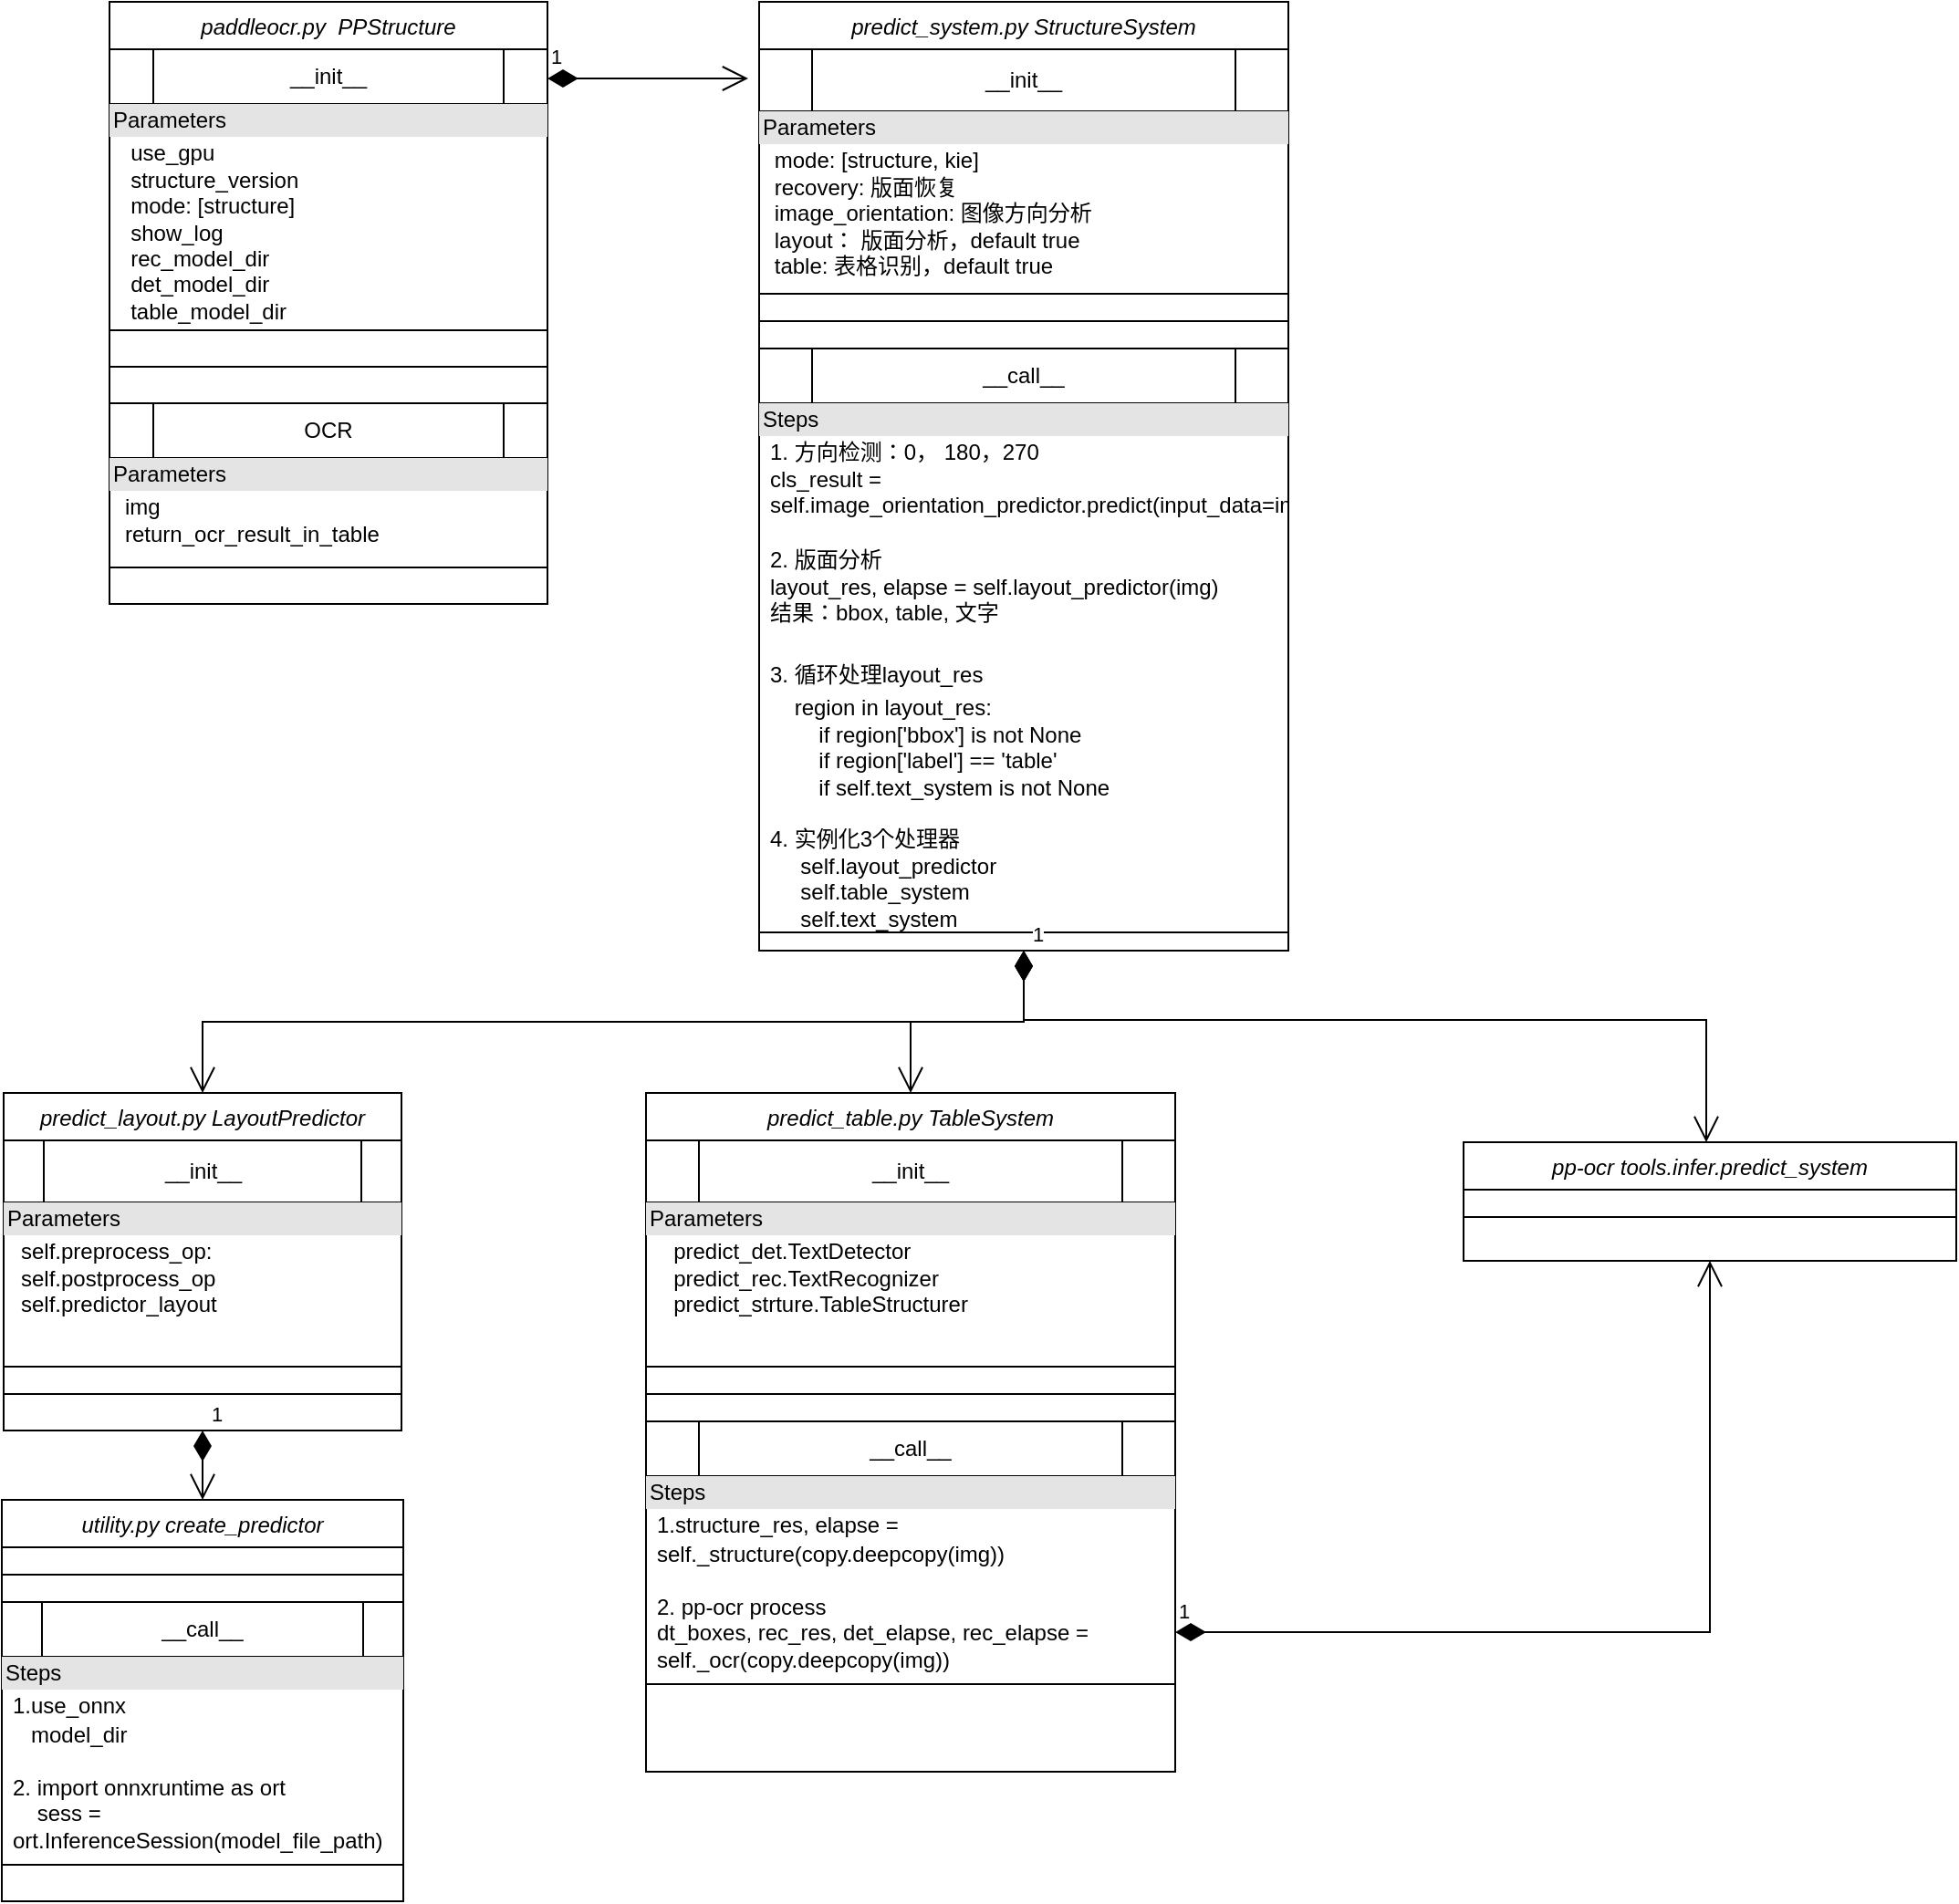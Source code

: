 <mxfile version="24.3.1" type="github">
  <diagram id="C5RBs43oDa-KdzZeNtuy" name="Page-1">
    <mxGraphModel dx="1843" dy="883" grid="1" gridSize="10" guides="1" tooltips="1" connect="1" arrows="1" fold="1" page="1" pageScale="1" pageWidth="1169" pageHeight="827" math="0" shadow="0">
      <root>
        <mxCell id="WIyWlLk6GJQsqaUBKTNV-0" />
        <mxCell id="WIyWlLk6GJQsqaUBKTNV-1" parent="WIyWlLk6GJQsqaUBKTNV-0" />
        <mxCell id="zkfFHV4jXpPFQw0GAbJ--0" value="paddleocr.py  PPStructure" style="swimlane;fontStyle=2;align=center;verticalAlign=top;childLayout=stackLayout;horizontal=1;startSize=26;horizontalStack=0;resizeParent=1;resizeLast=0;collapsible=1;marginBottom=0;rounded=0;shadow=0;strokeWidth=1;" parent="WIyWlLk6GJQsqaUBKTNV-1" vertex="1">
          <mxGeometry x="80" y="40" width="240" height="330" as="geometry">
            <mxRectangle x="230" y="140" width="160" height="26" as="alternateBounds" />
          </mxGeometry>
        </mxCell>
        <mxCell id="fFpk34Q_P3umQofqK6B3-12" value="&lt;span style=&quot;text-wrap: nowrap;&quot;&gt;__init__&lt;/span&gt;" style="shape=process;whiteSpace=wrap;html=1;backgroundOutline=1;" parent="zkfFHV4jXpPFQw0GAbJ--0" vertex="1">
          <mxGeometry y="26" width="240" height="30" as="geometry" />
        </mxCell>
        <mxCell id="fFpk34Q_P3umQofqK6B3-44" value="&lt;div style=&quot;box-sizing:border-box;width:100%;background:#e4e4e4;padding:2px;&quot;&gt;Parameters&lt;/div&gt;&lt;table style=&quot;width:100%;font-size:1em;&quot; cellpadding=&quot;2&quot; cellspacing=&quot;0&quot;&gt;&lt;tbody&gt;&lt;tr&gt;&lt;td&gt;&lt;br&gt;&lt;/td&gt;&lt;td&gt;&lt;span style=&quot;text-wrap: nowrap;&quot;&gt;use_gpu&lt;br&gt;&lt;/span&gt;structure_version&lt;br&gt;mode: [structure]&lt;br&gt;show_log&lt;br&gt;rec_model_dir&lt;br&gt;det_model_dir&lt;br&gt;table_model_dir&lt;br&gt;layout_model_dir&lt;br&gt;&lt;br&gt;&lt;/td&gt;&lt;/tr&gt;&lt;tr&gt;&lt;td&gt;&lt;br&gt;&lt;/td&gt;&lt;td&gt;&lt;br&gt;&lt;/td&gt;&lt;/tr&gt;&lt;tr&gt;&lt;td&gt;&lt;/td&gt;&lt;td&gt;&lt;br&gt;&lt;/td&gt;&lt;/tr&gt;&lt;/tbody&gt;&lt;/table&gt;" style="verticalAlign=top;align=left;overflow=fill;html=1;whiteSpace=wrap;" parent="zkfFHV4jXpPFQw0GAbJ--0" vertex="1">
          <mxGeometry y="56" width="240" height="124" as="geometry" />
        </mxCell>
        <mxCell id="zkfFHV4jXpPFQw0GAbJ--4" value="" style="line;html=1;strokeWidth=1;align=left;verticalAlign=middle;spacingTop=-1;spacingLeft=3;spacingRight=3;rotatable=0;labelPosition=right;points=[];portConstraint=eastwest;" parent="zkfFHV4jXpPFQw0GAbJ--0" vertex="1">
          <mxGeometry y="180" width="240" height="40" as="geometry" />
        </mxCell>
        <mxCell id="fFpk34Q_P3umQofqK6B3-15" value="OCR" style="shape=process;whiteSpace=wrap;html=1;backgroundOutline=1;" parent="zkfFHV4jXpPFQw0GAbJ--0" vertex="1">
          <mxGeometry y="220" width="240" height="30" as="geometry" />
        </mxCell>
        <mxCell id="fFpk34Q_P3umQofqK6B3-43" value="&lt;div style=&quot;box-sizing:border-box;width:100%;background:#e4e4e4;padding:2px;&quot;&gt;Parameters&lt;/div&gt;&lt;table style=&quot;width:100%;font-size:1em;&quot; cellpadding=&quot;2&quot; cellspacing=&quot;0&quot;&gt;&lt;tbody&gt;&lt;tr&gt;&lt;td&gt;&lt;br&gt;&lt;/td&gt;&lt;td&gt;&lt;span style=&quot;text-wrap: nowrap;&quot;&gt;img&lt;br&gt;&lt;/span&gt;return_ocr_result_in_table&lt;br&gt;&lt;br&gt;&lt;/td&gt;&lt;/tr&gt;&lt;tr&gt;&lt;td&gt;&lt;br&gt;&lt;/td&gt;&lt;td&gt;&lt;br&gt;&lt;/td&gt;&lt;/tr&gt;&lt;tr&gt;&lt;td&gt;&lt;/td&gt;&lt;td&gt;&lt;br&gt;&lt;/td&gt;&lt;/tr&gt;&lt;/tbody&gt;&lt;/table&gt;" style="verticalAlign=top;align=left;overflow=fill;html=1;whiteSpace=wrap;" parent="zkfFHV4jXpPFQw0GAbJ--0" vertex="1">
          <mxGeometry y="250" width="240" height="60" as="geometry" />
        </mxCell>
        <mxCell id="fFpk34Q_P3umQofqK6B3-34" value="predict_system.py StructureSystem" style="swimlane;fontStyle=2;align=center;verticalAlign=top;childLayout=stackLayout;horizontal=1;startSize=26;horizontalStack=0;resizeParent=1;resizeLast=0;collapsible=1;marginBottom=0;rounded=0;shadow=0;strokeWidth=1;" parent="WIyWlLk6GJQsqaUBKTNV-1" vertex="1">
          <mxGeometry x="436" y="40" width="290" height="520" as="geometry">
            <mxRectangle x="230" y="140" width="160" height="26" as="alternateBounds" />
          </mxGeometry>
        </mxCell>
        <mxCell id="fFpk34Q_P3umQofqK6B3-35" value="&lt;span style=&quot;text-wrap: nowrap;&quot;&gt;__init__&lt;/span&gt;" style="shape=process;whiteSpace=wrap;html=1;backgroundOutline=1;" parent="fFpk34Q_P3umQofqK6B3-34" vertex="1">
          <mxGeometry y="26" width="290" height="34" as="geometry" />
        </mxCell>
        <mxCell id="fFpk34Q_P3umQofqK6B3-40" value="&lt;div style=&quot;box-sizing:border-box;width:100%;background:#e4e4e4;padding:2px;&quot;&gt;Parameters&lt;/div&gt;&lt;table style=&quot;width:100%;font-size:1em;&quot; cellpadding=&quot;2&quot; cellspacing=&quot;0&quot;&gt;&lt;tbody&gt;&lt;tr&gt;&lt;td&gt;&lt;br&gt;&lt;/td&gt;&lt;td&gt;mode: [structure, kie]&lt;br&gt;recovery: 版面恢复&lt;br&gt;image_orientation: 图像方向分析&lt;br&gt;layout： 版面分析，default true&lt;br&gt;table: 表格识别，default true&lt;br&gt;&lt;/td&gt;&lt;/tr&gt;&lt;tr&gt;&lt;td&gt;&lt;br&gt;&lt;/td&gt;&lt;td&gt;&lt;br&gt;&lt;/td&gt;&lt;/tr&gt;&lt;tr&gt;&lt;td&gt;&lt;/td&gt;&lt;td&gt;&lt;br&gt;&lt;/td&gt;&lt;/tr&gt;&lt;/tbody&gt;&lt;/table&gt;" style="verticalAlign=top;align=left;overflow=fill;html=1;whiteSpace=wrap;" parent="fFpk34Q_P3umQofqK6B3-34" vertex="1">
          <mxGeometry y="60" width="290" height="100" as="geometry" />
        </mxCell>
        <mxCell id="fFpk34Q_P3umQofqK6B3-37" value="" style="line;html=1;strokeWidth=1;align=left;verticalAlign=middle;spacingTop=-1;spacingLeft=3;spacingRight=3;rotatable=0;labelPosition=right;points=[];portConstraint=eastwest;" parent="fFpk34Q_P3umQofqK6B3-34" vertex="1">
          <mxGeometry y="160" width="290" height="30" as="geometry" />
        </mxCell>
        <mxCell id="fFpk34Q_P3umQofqK6B3-38" value="__call__" style="shape=process;whiteSpace=wrap;html=1;backgroundOutline=1;" parent="fFpk34Q_P3umQofqK6B3-34" vertex="1">
          <mxGeometry y="190" width="290" height="30" as="geometry" />
        </mxCell>
        <mxCell id="fFpk34Q_P3umQofqK6B3-46" value="&lt;div style=&quot;box-sizing:border-box;width:100%;background:#e4e4e4;padding:2px;&quot;&gt;Steps&lt;/div&gt;&lt;table style=&quot;width:100%;font-size:1em;&quot; cellpadding=&quot;2&quot; cellspacing=&quot;0&quot;&gt;&lt;tbody&gt;&lt;tr&gt;&lt;td&gt;&lt;br&gt;&lt;/td&gt;&lt;td&gt;1. 方向检测：0， 180，270&lt;br&gt;cls_result = self.image_orientation_predictor.predict(input_data=img)&lt;br&gt;&lt;span style=&quot;font-family: &amp;quot;JetBrains Mono&amp;quot;, monospace; font-size: 9.8pt; background-color: rgb(30, 31, 34); color: rgb(188, 190, 196);&quot;&gt;&lt;br&gt;&lt;/span&gt;2. 版面分析&lt;br&gt;layout_res, elapse = self.layout_predictor(img)&lt;br&gt;结果：bbox, table, 文字&lt;br&gt;&lt;font face=&quot;JetBrains Mono, monospace&quot; color=&quot;#bcbec4&quot;&gt;&lt;span style=&quot;font-size: 13.067px; background-color: rgb(30, 31, 34);&quot;&gt;&lt;br&gt;&lt;/span&gt;&lt;/font&gt;&lt;/td&gt;&lt;/tr&gt;&lt;tr&gt;&lt;td&gt;&lt;br&gt;&lt;/td&gt;&lt;td&gt;3. 循环处理layout_res&lt;br&gt;&lt;/td&gt;&lt;/tr&gt;&lt;tr&gt;&lt;td&gt;&lt;/td&gt;&lt;td&gt;&amp;nbsp; &amp;nbsp;&amp;nbsp;region in layout_res:&lt;br&gt;&amp;nbsp; &amp;nbsp; &amp;nbsp; &amp;nbsp;&amp;nbsp;if region[&#39;bbox&#39;] is not None&lt;br&gt;&amp;nbsp; &amp;nbsp; &amp;nbsp; &amp;nbsp; if region[&#39;label&#39;] == &#39;table&#39;&lt;br&gt;&lt;span style=&quot;white-space: pre;&quot;&gt;&#x9;&lt;/span&gt;if self.text_system is not None&lt;br&gt;&lt;br&gt;4. 实例化3个处理器&lt;br&gt;&amp;nbsp; &amp;nbsp; &amp;nbsp;self.layout_predictor&lt;br&gt;&amp;nbsp; &amp;nbsp; &amp;nbsp;self.table_system&lt;br&gt;&amp;nbsp; &amp;nbsp; &amp;nbsp;self.text_system&lt;/td&gt;&lt;/tr&gt;&lt;/tbody&gt;&lt;/table&gt;" style="verticalAlign=top;align=left;overflow=fill;html=1;whiteSpace=wrap;" parent="fFpk34Q_P3umQofqK6B3-34" vertex="1">
          <mxGeometry y="220" width="290" height="290" as="geometry" />
        </mxCell>
        <mxCell id="fFpk34Q_P3umQofqK6B3-39" value="1" style="endArrow=open;html=1;endSize=12;startArrow=diamondThin;startSize=14;startFill=1;edgeStyle=orthogonalEdgeStyle;align=left;verticalAlign=bottom;rounded=0;" parent="WIyWlLk6GJQsqaUBKTNV-1" edge="1">
          <mxGeometry x="-1" y="3" relative="1" as="geometry">
            <mxPoint x="320" y="82" as="sourcePoint" />
            <mxPoint x="430" y="82" as="targetPoint" />
          </mxGeometry>
        </mxCell>
        <mxCell id="fFpk34Q_P3umQofqK6B3-47" value="predict_layout.py LayoutPredictor" style="swimlane;fontStyle=2;align=center;verticalAlign=top;childLayout=stackLayout;horizontal=1;startSize=26;horizontalStack=0;resizeParent=1;resizeLast=0;collapsible=1;marginBottom=0;rounded=0;shadow=0;strokeWidth=1;" parent="WIyWlLk6GJQsqaUBKTNV-1" vertex="1">
          <mxGeometry x="22" y="638" width="218" height="185" as="geometry">
            <mxRectangle x="230" y="140" width="160" height="26" as="alternateBounds" />
          </mxGeometry>
        </mxCell>
        <mxCell id="fFpk34Q_P3umQofqK6B3-48" value="&lt;span style=&quot;text-wrap: nowrap;&quot;&gt;__init__&lt;/span&gt;" style="shape=process;whiteSpace=wrap;html=1;backgroundOutline=1;" parent="fFpk34Q_P3umQofqK6B3-47" vertex="1">
          <mxGeometry y="26" width="218" height="34" as="geometry" />
        </mxCell>
        <mxCell id="fFpk34Q_P3umQofqK6B3-49" value="&lt;div style=&quot;box-sizing:border-box;width:100%;background:#e4e4e4;padding:2px;&quot;&gt;Parameters&lt;/div&gt;&lt;table style=&quot;width:100%;font-size:1em;&quot; cellpadding=&quot;2&quot; cellspacing=&quot;0&quot;&gt;&lt;tbody&gt;&lt;tr&gt;&lt;td&gt;&lt;br&gt;&lt;/td&gt;&lt;td&gt;self.preprocess_op:&amp;nbsp;&lt;br&gt;self.postprocess_op&lt;br&gt;self.predictor_layout&lt;br&gt;&lt;/td&gt;&lt;/tr&gt;&lt;tr&gt;&lt;td&gt;&lt;br&gt;&lt;/td&gt;&lt;td&gt;&lt;br&gt;&lt;/td&gt;&lt;/tr&gt;&lt;tr&gt;&lt;td&gt;&lt;/td&gt;&lt;td&gt;&lt;br&gt;&lt;/td&gt;&lt;/tr&gt;&lt;/tbody&gt;&lt;/table&gt;" style="verticalAlign=top;align=left;overflow=fill;html=1;whiteSpace=wrap;" parent="fFpk34Q_P3umQofqK6B3-47" vertex="1">
          <mxGeometry y="60" width="218" height="90" as="geometry" />
        </mxCell>
        <mxCell id="fFpk34Q_P3umQofqK6B3-50" value="" style="line;html=1;strokeWidth=1;align=left;verticalAlign=middle;spacingTop=-1;spacingLeft=3;spacingRight=3;rotatable=0;labelPosition=right;points=[];portConstraint=eastwest;" parent="fFpk34Q_P3umQofqK6B3-47" vertex="1">
          <mxGeometry y="150" width="218" height="30" as="geometry" />
        </mxCell>
        <mxCell id="fFpk34Q_P3umQofqK6B3-54" value="pp-ocr tools.infer.predict_system" style="swimlane;fontStyle=2;align=center;verticalAlign=top;childLayout=stackLayout;horizontal=1;startSize=26;horizontalStack=0;resizeParent=1;resizeLast=0;collapsible=1;marginBottom=0;rounded=0;shadow=0;strokeWidth=1;" parent="WIyWlLk6GJQsqaUBKTNV-1" vertex="1">
          <mxGeometry x="822" y="665" width="270" height="65" as="geometry">
            <mxRectangle x="230" y="140" width="160" height="26" as="alternateBounds" />
          </mxGeometry>
        </mxCell>
        <mxCell id="fFpk34Q_P3umQofqK6B3-57" value="" style="line;html=1;strokeWidth=1;align=left;verticalAlign=middle;spacingTop=-1;spacingLeft=3;spacingRight=3;rotatable=0;labelPosition=right;points=[];portConstraint=eastwest;" parent="fFpk34Q_P3umQofqK6B3-54" vertex="1">
          <mxGeometry y="26" width="270" height="30" as="geometry" />
        </mxCell>
        <mxCell id="fFpk34Q_P3umQofqK6B3-63" value="predict_table.py TableSystem" style="swimlane;fontStyle=2;align=center;verticalAlign=top;childLayout=stackLayout;horizontal=1;startSize=26;horizontalStack=0;resizeParent=1;resizeLast=0;collapsible=1;marginBottom=0;rounded=0;shadow=0;strokeWidth=1;" parent="WIyWlLk6GJQsqaUBKTNV-1" vertex="1">
          <mxGeometry x="374" y="638" width="290" height="372" as="geometry">
            <mxRectangle x="230" y="140" width="160" height="26" as="alternateBounds" />
          </mxGeometry>
        </mxCell>
        <mxCell id="v6Uf8Jm5niP9Cs89eGYP-10" value="&lt;span style=&quot;text-wrap: nowrap;&quot;&gt;__init__&lt;/span&gt;" style="shape=process;whiteSpace=wrap;html=1;backgroundOutline=1;" vertex="1" parent="fFpk34Q_P3umQofqK6B3-63">
          <mxGeometry y="26" width="290" height="34" as="geometry" />
        </mxCell>
        <mxCell id="v6Uf8Jm5niP9Cs89eGYP-11" value="&lt;div style=&quot;box-sizing:border-box;width:100%;background:#e4e4e4;padding:2px;&quot;&gt;Parameters&lt;/div&gt;&lt;table style=&quot;width:100%;font-size:1em;&quot; cellpadding=&quot;2&quot; cellspacing=&quot;0&quot;&gt;&lt;tbody&gt;&lt;tr&gt;&lt;td&gt;&lt;br&gt;&lt;/td&gt;&lt;td&gt;&lt;/td&gt;&lt;td&gt;predict_det.TextDetector&lt;br&gt;predict_rec.TextRecognizer&lt;br&gt;predict_strture.TableStructurer&lt;br&gt;&lt;/td&gt;&lt;td&gt;&lt;br&gt;&lt;/td&gt;&lt;/tr&gt;&lt;/tbody&gt;&lt;/table&gt;" style="verticalAlign=top;align=left;overflow=fill;html=1;whiteSpace=wrap;" vertex="1" parent="fFpk34Q_P3umQofqK6B3-63">
          <mxGeometry y="60" width="290" height="90" as="geometry" />
        </mxCell>
        <mxCell id="fFpk34Q_P3umQofqK6B3-66" value="" style="line;html=1;strokeWidth=1;align=left;verticalAlign=middle;spacingTop=-1;spacingLeft=3;spacingRight=3;rotatable=0;labelPosition=right;points=[];portConstraint=eastwest;" parent="fFpk34Q_P3umQofqK6B3-63" vertex="1">
          <mxGeometry y="150" width="290" height="30" as="geometry" />
        </mxCell>
        <mxCell id="fFpk34Q_P3umQofqK6B3-67" value="__call__" style="shape=process;whiteSpace=wrap;html=1;backgroundOutline=1;" parent="fFpk34Q_P3umQofqK6B3-63" vertex="1">
          <mxGeometry y="180" width="290" height="30" as="geometry" />
        </mxCell>
        <mxCell id="fFpk34Q_P3umQofqK6B3-68" value="&lt;div style=&quot;box-sizing:border-box;width:100%;background:#e4e4e4;padding:2px;&quot;&gt;Steps&lt;/div&gt;&lt;table style=&quot;width:100%;font-size:1em;&quot; cellpadding=&quot;2&quot; cellspacing=&quot;0&quot;&gt;&lt;tbody&gt;&lt;tr&gt;&lt;td&gt;&lt;br&gt;&lt;/td&gt;&lt;td&gt;1.structure_res, elapse = self._structure(copy.deepcopy(img))&lt;span style=&quot;font-family: &amp;quot;JetBrains Mono&amp;quot;, monospace; font-size: 9.8pt; background-color: rgb(30, 31, 34); color: rgb(188, 190, 196);&quot;&gt;&lt;br&gt;&lt;/span&gt;&lt;br&gt;2. pp-ocr process&lt;br&gt;dt_boxes, rec_res, det_elapse, rec_elapse = self._ocr(copy.deepcopy(img))&lt;br&gt;&lt;/td&gt;&lt;/tr&gt;&lt;/tbody&gt;&lt;/table&gt;" style="verticalAlign=top;align=left;overflow=fill;html=1;whiteSpace=wrap;" parent="fFpk34Q_P3umQofqK6B3-63" vertex="1">
          <mxGeometry y="210" width="290" height="114" as="geometry" />
        </mxCell>
        <mxCell id="v6Uf8Jm5niP9Cs89eGYP-0" value="utility.py create_predictor" style="swimlane;fontStyle=2;align=center;verticalAlign=top;childLayout=stackLayout;horizontal=1;startSize=26;horizontalStack=0;resizeParent=1;resizeLast=0;collapsible=1;marginBottom=0;rounded=0;shadow=0;strokeWidth=1;" vertex="1" parent="WIyWlLk6GJQsqaUBKTNV-1">
          <mxGeometry x="21" y="861" width="220" height="220" as="geometry">
            <mxRectangle x="230" y="140" width="160" height="26" as="alternateBounds" />
          </mxGeometry>
        </mxCell>
        <mxCell id="v6Uf8Jm5niP9Cs89eGYP-1" value="" style="line;html=1;strokeWidth=1;align=left;verticalAlign=middle;spacingTop=-1;spacingLeft=3;spacingRight=3;rotatable=0;labelPosition=right;points=[];portConstraint=eastwest;" vertex="1" parent="v6Uf8Jm5niP9Cs89eGYP-0">
          <mxGeometry y="26" width="220" height="30" as="geometry" />
        </mxCell>
        <mxCell id="v6Uf8Jm5niP9Cs89eGYP-2" value="__call__" style="shape=process;whiteSpace=wrap;html=1;backgroundOutline=1;" vertex="1" parent="v6Uf8Jm5niP9Cs89eGYP-0">
          <mxGeometry y="56" width="220" height="30" as="geometry" />
        </mxCell>
        <mxCell id="v6Uf8Jm5niP9Cs89eGYP-3" value="&lt;div style=&quot;box-sizing:border-box;width:100%;background:#e4e4e4;padding:2px;&quot;&gt;Steps&lt;/div&gt;&lt;table style=&quot;width:100%;font-size:1em;&quot; cellpadding=&quot;2&quot; cellspacing=&quot;0&quot;&gt;&lt;tbody&gt;&lt;tr&gt;&lt;td&gt;&lt;br&gt;&lt;/td&gt;&lt;td&gt;1.use_onnx&lt;br&gt;&amp;nbsp; &amp;nbsp;model_dir&lt;span style=&quot;font-family: &amp;quot;JetBrains Mono&amp;quot;, monospace; font-size: 9.8pt; background-color: rgb(30, 31, 34); color: rgb(188, 190, 196);&quot;&gt;&lt;br&gt;&lt;/span&gt;&lt;br&gt;2. import onnxruntime as ort&lt;br&gt;&amp;nbsp; &amp;nbsp;&amp;nbsp;sess = ort.InferenceSession(model_file_path)&lt;/td&gt;&lt;/tr&gt;&lt;/tbody&gt;&lt;/table&gt;" style="verticalAlign=top;align=left;overflow=fill;html=1;whiteSpace=wrap;" vertex="1" parent="v6Uf8Jm5niP9Cs89eGYP-0">
          <mxGeometry y="86" width="220" height="114" as="geometry" />
        </mxCell>
        <mxCell id="v6Uf8Jm5niP9Cs89eGYP-8" value="1" style="endArrow=open;html=1;endSize=12;startArrow=diamondThin;startSize=14;startFill=1;edgeStyle=orthogonalEdgeStyle;align=left;verticalAlign=bottom;rounded=0;exitX=0.5;exitY=1;exitDx=0;exitDy=0;entryX=0.5;entryY=0;entryDx=0;entryDy=0;" edge="1" parent="WIyWlLk6GJQsqaUBKTNV-1" source="fFpk34Q_P3umQofqK6B3-47" target="v6Uf8Jm5niP9Cs89eGYP-0">
          <mxGeometry x="-1" y="3" relative="1" as="geometry">
            <mxPoint x="316" y="887" as="sourcePoint" />
            <mxPoint x="290" y="1015" as="targetPoint" />
          </mxGeometry>
        </mxCell>
        <mxCell id="v6Uf8Jm5niP9Cs89eGYP-9" value="1" style="endArrow=open;html=1;endSize=12;startArrow=diamondThin;startSize=14;startFill=1;edgeStyle=orthogonalEdgeStyle;align=left;verticalAlign=bottom;rounded=0;entryX=0.5;entryY=0;entryDx=0;entryDy=0;exitX=0.5;exitY=1;exitDx=0;exitDy=0;" edge="1" parent="WIyWlLk6GJQsqaUBKTNV-1" source="fFpk34Q_P3umQofqK6B3-34" target="fFpk34Q_P3umQofqK6B3-47">
          <mxGeometry x="-1" y="3" relative="1" as="geometry">
            <mxPoint x="570" y="590" as="sourcePoint" />
            <mxPoint x="565" y="688" as="targetPoint" />
          </mxGeometry>
        </mxCell>
        <mxCell id="v6Uf8Jm5niP9Cs89eGYP-12" value="1" style="endArrow=open;html=1;endSize=12;startArrow=diamondThin;startSize=14;startFill=1;edgeStyle=orthogonalEdgeStyle;align=left;verticalAlign=bottom;rounded=0;exitX=0.5;exitY=1;exitDx=0;exitDy=0;" edge="1" parent="WIyWlLk6GJQsqaUBKTNV-1" source="fFpk34Q_P3umQofqK6B3-34" target="fFpk34Q_P3umQofqK6B3-63">
          <mxGeometry x="-1" y="3" relative="1" as="geometry">
            <mxPoint x="591" y="570" as="sourcePoint" />
            <mxPoint x="141" y="648" as="targetPoint" />
          </mxGeometry>
        </mxCell>
        <mxCell id="v6Uf8Jm5niP9Cs89eGYP-13" value="1" style="endArrow=open;html=1;endSize=12;startArrow=diamondThin;startSize=14;startFill=1;edgeStyle=orthogonalEdgeStyle;align=left;verticalAlign=bottom;rounded=0;entryX=0.5;entryY=1;entryDx=0;entryDy=0;exitX=1;exitY=0.75;exitDx=0;exitDy=0;" edge="1" parent="WIyWlLk6GJQsqaUBKTNV-1" source="fFpk34Q_P3umQofqK6B3-68" target="fFpk34Q_P3umQofqK6B3-54">
          <mxGeometry x="-1" y="3" relative="1" as="geometry">
            <mxPoint x="660" y="690" as="sourcePoint" />
            <mxPoint x="445" y="648" as="targetPoint" />
          </mxGeometry>
        </mxCell>
        <mxCell id="v6Uf8Jm5niP9Cs89eGYP-14" value="1" style="endArrow=open;html=1;endSize=12;startArrow=diamondThin;startSize=14;startFill=1;edgeStyle=orthogonalEdgeStyle;align=left;verticalAlign=bottom;rounded=0;exitX=0.5;exitY=1;exitDx=0;exitDy=0;" edge="1" parent="WIyWlLk6GJQsqaUBKTNV-1" source="fFpk34Q_P3umQofqK6B3-34" target="fFpk34Q_P3umQofqK6B3-54">
          <mxGeometry x="-1" y="3" relative="1" as="geometry">
            <mxPoint x="591" y="570" as="sourcePoint" />
            <mxPoint x="445" y="648" as="targetPoint" />
            <Array as="points">
              <mxPoint x="581" y="598" />
              <mxPoint x="955" y="598" />
            </Array>
          </mxGeometry>
        </mxCell>
      </root>
    </mxGraphModel>
  </diagram>
</mxfile>
